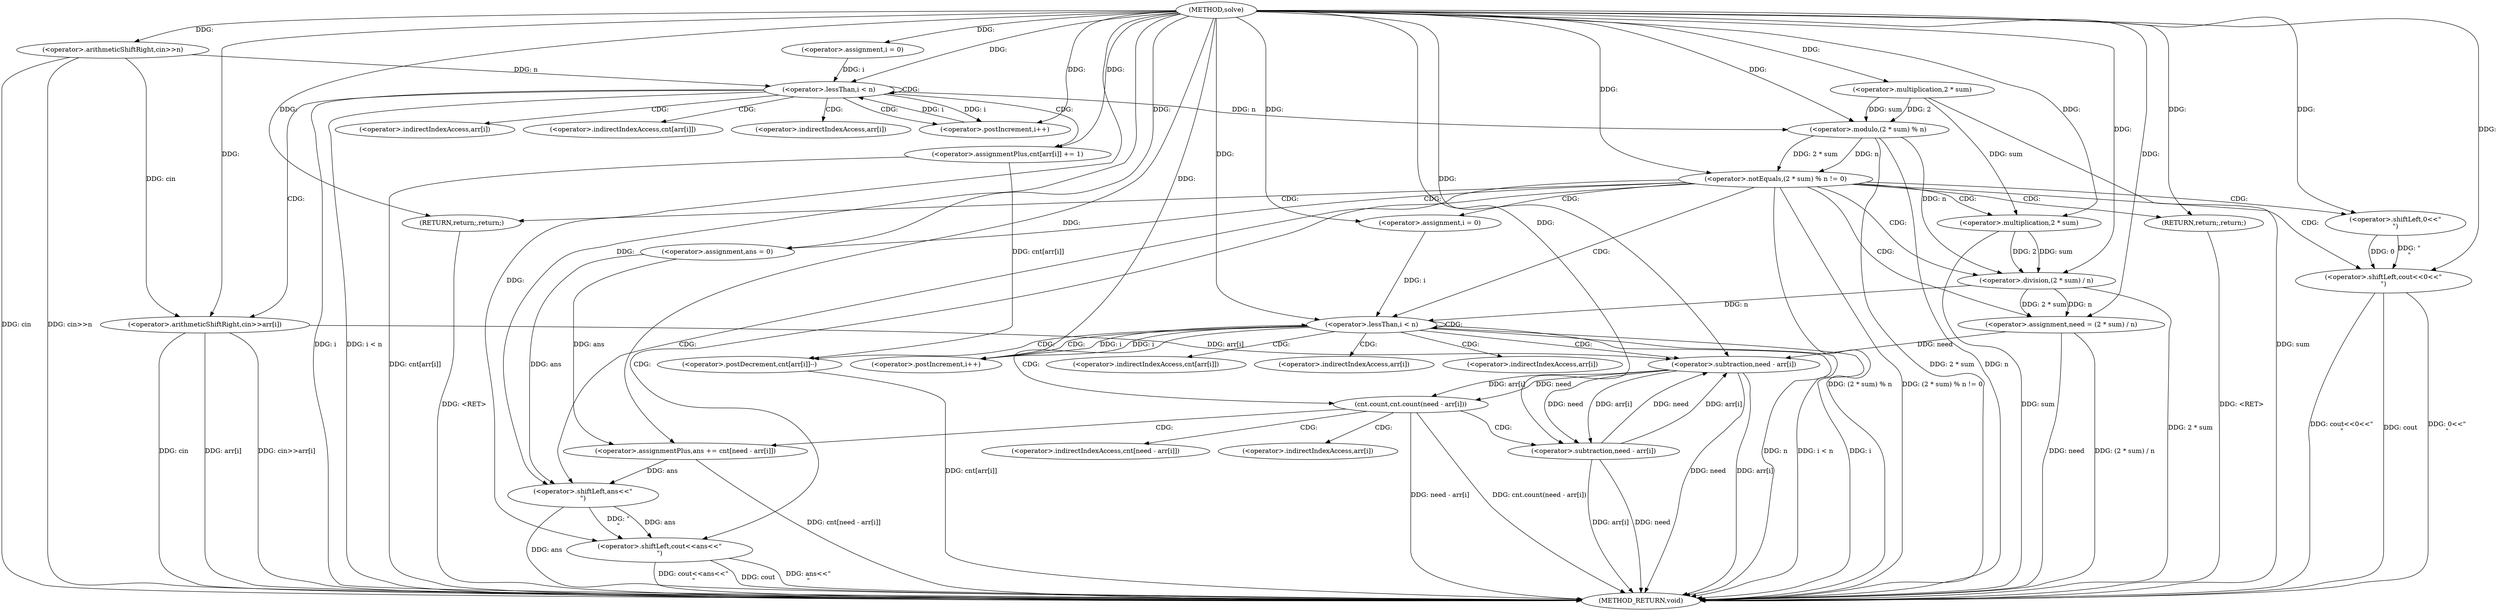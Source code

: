digraph "solve" {  
"1000109" [label = "(METHOD,solve)" ]
"1000207" [label = "(METHOD_RETURN,void)" ]
"1000112" [label = "(<operator>.arithmeticShiftRight,cin>>n)" ]
"1000156" [label = "(<operator>.assignment,ans = 0)" ]
"1000160" [label = "(<operator>.assignment,need = (2 * sum) / n)" ]
"1000201" [label = "(<operator>.shiftLeft,cout<<ans<<\"\n\")" ]
"1000206" [label = "(RETURN,return;,return;)" ]
"1000119" [label = "(<operator>.assignment,i = 0)" ]
"1000122" [label = "(<operator>.lessThan,i < n)" ]
"1000125" [label = "(<operator>.postIncrement,i++)" ]
"1000141" [label = "(<operator>.notEquals,(2 * sum) % n != 0)" ]
"1000169" [label = "(<operator>.assignment,i = 0)" ]
"1000172" [label = "(<operator>.lessThan,i < n)" ]
"1000175" [label = "(<operator>.postIncrement,i++)" ]
"1000128" [label = "(<operator>.arithmeticShiftRight,cin>>arr[i])" ]
"1000133" [label = "(<operator>.assignmentPlus,cnt[arr[i]] += 1)" ]
"1000149" [label = "(<operator>.shiftLeft,cout<<0<<\"\n\")" ]
"1000154" [label = "(RETURN,return;,return;)" ]
"1000162" [label = "(<operator>.division,(2 * sum) / n)" ]
"1000178" [label = "(<operator>.postDecrement,cnt[arr[i]]--)" ]
"1000203" [label = "(<operator>.shiftLeft,ans<<\"\n\")" ]
"1000142" [label = "(<operator>.modulo,(2 * sum) % n)" ]
"1000163" [label = "(<operator>.multiplication,2 * sum)" ]
"1000185" [label = "(cnt.count,cnt.count(need - arr[i]))" ]
"1000143" [label = "(<operator>.multiplication,2 * sum)" ]
"1000151" [label = "(<operator>.shiftLeft,0<<\"\n\")" ]
"1000192" [label = "(<operator>.assignmentPlus,ans += cnt[need - arr[i]])" ]
"1000186" [label = "(<operator>.subtraction,need - arr[i])" ]
"1000196" [label = "(<operator>.subtraction,need - arr[i])" ]
"1000130" [label = "(<operator>.indirectIndexAccess,arr[i])" ]
"1000134" [label = "(<operator>.indirectIndexAccess,cnt[arr[i]])" ]
"1000179" [label = "(<operator>.indirectIndexAccess,cnt[arr[i]])" ]
"1000136" [label = "(<operator>.indirectIndexAccess,arr[i])" ]
"1000181" [label = "(<operator>.indirectIndexAccess,arr[i])" ]
"1000188" [label = "(<operator>.indirectIndexAccess,arr[i])" ]
"1000194" [label = "(<operator>.indirectIndexAccess,cnt[need - arr[i]])" ]
"1000198" [label = "(<operator>.indirectIndexAccess,arr[i])" ]
  "1000206" -> "1000207"  [ label = "DDG: <RET>"] 
  "1000112" -> "1000207"  [ label = "DDG: cin"] 
  "1000112" -> "1000207"  [ label = "DDG: cin>>n"] 
  "1000122" -> "1000207"  [ label = "DDG: i"] 
  "1000122" -> "1000207"  [ label = "DDG: i < n"] 
  "1000143" -> "1000207"  [ label = "DDG: sum"] 
  "1000142" -> "1000207"  [ label = "DDG: 2 * sum"] 
  "1000142" -> "1000207"  [ label = "DDG: n"] 
  "1000141" -> "1000207"  [ label = "DDG: (2 * sum) % n"] 
  "1000141" -> "1000207"  [ label = "DDG: (2 * sum) % n != 0"] 
  "1000160" -> "1000207"  [ label = "DDG: need"] 
  "1000163" -> "1000207"  [ label = "DDG: sum"] 
  "1000162" -> "1000207"  [ label = "DDG: 2 * sum"] 
  "1000160" -> "1000207"  [ label = "DDG: (2 * sum) / n"] 
  "1000172" -> "1000207"  [ label = "DDG: i"] 
  "1000172" -> "1000207"  [ label = "DDG: n"] 
  "1000172" -> "1000207"  [ label = "DDG: i < n"] 
  "1000201" -> "1000207"  [ label = "DDG: cout"] 
  "1000203" -> "1000207"  [ label = "DDG: ans"] 
  "1000201" -> "1000207"  [ label = "DDG: ans<<\"\n\""] 
  "1000201" -> "1000207"  [ label = "DDG: cout<<ans<<\"\n\""] 
  "1000178" -> "1000207"  [ label = "DDG: cnt[arr[i]]"] 
  "1000186" -> "1000207"  [ label = "DDG: need"] 
  "1000186" -> "1000207"  [ label = "DDG: arr[i]"] 
  "1000185" -> "1000207"  [ label = "DDG: need - arr[i]"] 
  "1000185" -> "1000207"  [ label = "DDG: cnt.count(need - arr[i])"] 
  "1000196" -> "1000207"  [ label = "DDG: need"] 
  "1000196" -> "1000207"  [ label = "DDG: arr[i]"] 
  "1000192" -> "1000207"  [ label = "DDG: cnt[need - arr[i]]"] 
  "1000149" -> "1000207"  [ label = "DDG: cout"] 
  "1000149" -> "1000207"  [ label = "DDG: 0<<\"\n\""] 
  "1000149" -> "1000207"  [ label = "DDG: cout<<0<<\"\n\""] 
  "1000128" -> "1000207"  [ label = "DDG: cin"] 
  "1000128" -> "1000207"  [ label = "DDG: arr[i]"] 
  "1000128" -> "1000207"  [ label = "DDG: cin>>arr[i]"] 
  "1000133" -> "1000207"  [ label = "DDG: cnt[arr[i]]"] 
  "1000154" -> "1000207"  [ label = "DDG: <RET>"] 
  "1000109" -> "1000156"  [ label = "DDG: "] 
  "1000162" -> "1000160"  [ label = "DDG: 2 * sum"] 
  "1000162" -> "1000160"  [ label = "DDG: n"] 
  "1000109" -> "1000206"  [ label = "DDG: "] 
  "1000109" -> "1000112"  [ label = "DDG: "] 
  "1000109" -> "1000119"  [ label = "DDG: "] 
  "1000109" -> "1000160"  [ label = "DDG: "] 
  "1000109" -> "1000169"  [ label = "DDG: "] 
  "1000109" -> "1000201"  [ label = "DDG: "] 
  "1000203" -> "1000201"  [ label = "DDG: \"\n\""] 
  "1000203" -> "1000201"  [ label = "DDG: ans"] 
  "1000119" -> "1000122"  [ label = "DDG: i"] 
  "1000125" -> "1000122"  [ label = "DDG: i"] 
  "1000109" -> "1000122"  [ label = "DDG: "] 
  "1000112" -> "1000122"  [ label = "DDG: n"] 
  "1000122" -> "1000125"  [ label = "DDG: i"] 
  "1000109" -> "1000125"  [ label = "DDG: "] 
  "1000109" -> "1000133"  [ label = "DDG: "] 
  "1000142" -> "1000141"  [ label = "DDG: n"] 
  "1000142" -> "1000141"  [ label = "DDG: 2 * sum"] 
  "1000109" -> "1000141"  [ label = "DDG: "] 
  "1000109" -> "1000154"  [ label = "DDG: "] 
  "1000163" -> "1000162"  [ label = "DDG: 2"] 
  "1000163" -> "1000162"  [ label = "DDG: sum"] 
  "1000142" -> "1000162"  [ label = "DDG: n"] 
  "1000109" -> "1000162"  [ label = "DDG: "] 
  "1000169" -> "1000172"  [ label = "DDG: i"] 
  "1000175" -> "1000172"  [ label = "DDG: i"] 
  "1000109" -> "1000172"  [ label = "DDG: "] 
  "1000162" -> "1000172"  [ label = "DDG: n"] 
  "1000172" -> "1000175"  [ label = "DDG: i"] 
  "1000109" -> "1000175"  [ label = "DDG: "] 
  "1000156" -> "1000203"  [ label = "DDG: ans"] 
  "1000192" -> "1000203"  [ label = "DDG: ans"] 
  "1000109" -> "1000203"  [ label = "DDG: "] 
  "1000112" -> "1000128"  [ label = "DDG: cin"] 
  "1000109" -> "1000128"  [ label = "DDG: "] 
  "1000143" -> "1000142"  [ label = "DDG: sum"] 
  "1000143" -> "1000142"  [ label = "DDG: 2"] 
  "1000122" -> "1000142"  [ label = "DDG: n"] 
  "1000109" -> "1000142"  [ label = "DDG: "] 
  "1000109" -> "1000149"  [ label = "DDG: "] 
  "1000151" -> "1000149"  [ label = "DDG: \"\n\""] 
  "1000151" -> "1000149"  [ label = "DDG: 0"] 
  "1000109" -> "1000163"  [ label = "DDG: "] 
  "1000143" -> "1000163"  [ label = "DDG: sum"] 
  "1000133" -> "1000178"  [ label = "DDG: cnt[arr[i]]"] 
  "1000109" -> "1000143"  [ label = "DDG: "] 
  "1000109" -> "1000151"  [ label = "DDG: "] 
  "1000186" -> "1000185"  [ label = "DDG: arr[i]"] 
  "1000186" -> "1000185"  [ label = "DDG: need"] 
  "1000160" -> "1000186"  [ label = "DDG: need"] 
  "1000196" -> "1000186"  [ label = "DDG: need"] 
  "1000109" -> "1000186"  [ label = "DDG: "] 
  "1000196" -> "1000186"  [ label = "DDG: arr[i]"] 
  "1000128" -> "1000186"  [ label = "DDG: arr[i]"] 
  "1000156" -> "1000192"  [ label = "DDG: ans"] 
  "1000109" -> "1000192"  [ label = "DDG: "] 
  "1000186" -> "1000196"  [ label = "DDG: need"] 
  "1000109" -> "1000196"  [ label = "DDG: "] 
  "1000186" -> "1000196"  [ label = "DDG: arr[i]"] 
  "1000122" -> "1000125"  [ label = "CDG: "] 
  "1000122" -> "1000128"  [ label = "CDG: "] 
  "1000122" -> "1000133"  [ label = "CDG: "] 
  "1000122" -> "1000136"  [ label = "CDG: "] 
  "1000122" -> "1000122"  [ label = "CDG: "] 
  "1000122" -> "1000130"  [ label = "CDG: "] 
  "1000122" -> "1000134"  [ label = "CDG: "] 
  "1000141" -> "1000156"  [ label = "CDG: "] 
  "1000141" -> "1000172"  [ label = "CDG: "] 
  "1000141" -> "1000149"  [ label = "CDG: "] 
  "1000141" -> "1000169"  [ label = "CDG: "] 
  "1000141" -> "1000163"  [ label = "CDG: "] 
  "1000141" -> "1000206"  [ label = "CDG: "] 
  "1000141" -> "1000203"  [ label = "CDG: "] 
  "1000141" -> "1000201"  [ label = "CDG: "] 
  "1000141" -> "1000154"  [ label = "CDG: "] 
  "1000141" -> "1000151"  [ label = "CDG: "] 
  "1000141" -> "1000160"  [ label = "CDG: "] 
  "1000141" -> "1000162"  [ label = "CDG: "] 
  "1000172" -> "1000186"  [ label = "CDG: "] 
  "1000172" -> "1000172"  [ label = "CDG: "] 
  "1000172" -> "1000178"  [ label = "CDG: "] 
  "1000172" -> "1000188"  [ label = "CDG: "] 
  "1000172" -> "1000175"  [ label = "CDG: "] 
  "1000172" -> "1000179"  [ label = "CDG: "] 
  "1000172" -> "1000181"  [ label = "CDG: "] 
  "1000172" -> "1000185"  [ label = "CDG: "] 
  "1000185" -> "1000196"  [ label = "CDG: "] 
  "1000185" -> "1000194"  [ label = "CDG: "] 
  "1000185" -> "1000192"  [ label = "CDG: "] 
  "1000185" -> "1000198"  [ label = "CDG: "] 
}
